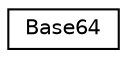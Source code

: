 digraph "Graphical Class Hierarchy"
{
  edge [fontname="Helvetica",fontsize="10",labelfontname="Helvetica",labelfontsize="10"];
  node [fontname="Helvetica",fontsize="10",shape=record];
  rankdir="LR";
  Node1 [label="Base64",height=0.2,width=0.4,color="black", fillcolor="white", style="filled",URL="$d8/d3a/classBase64.html"];
}
